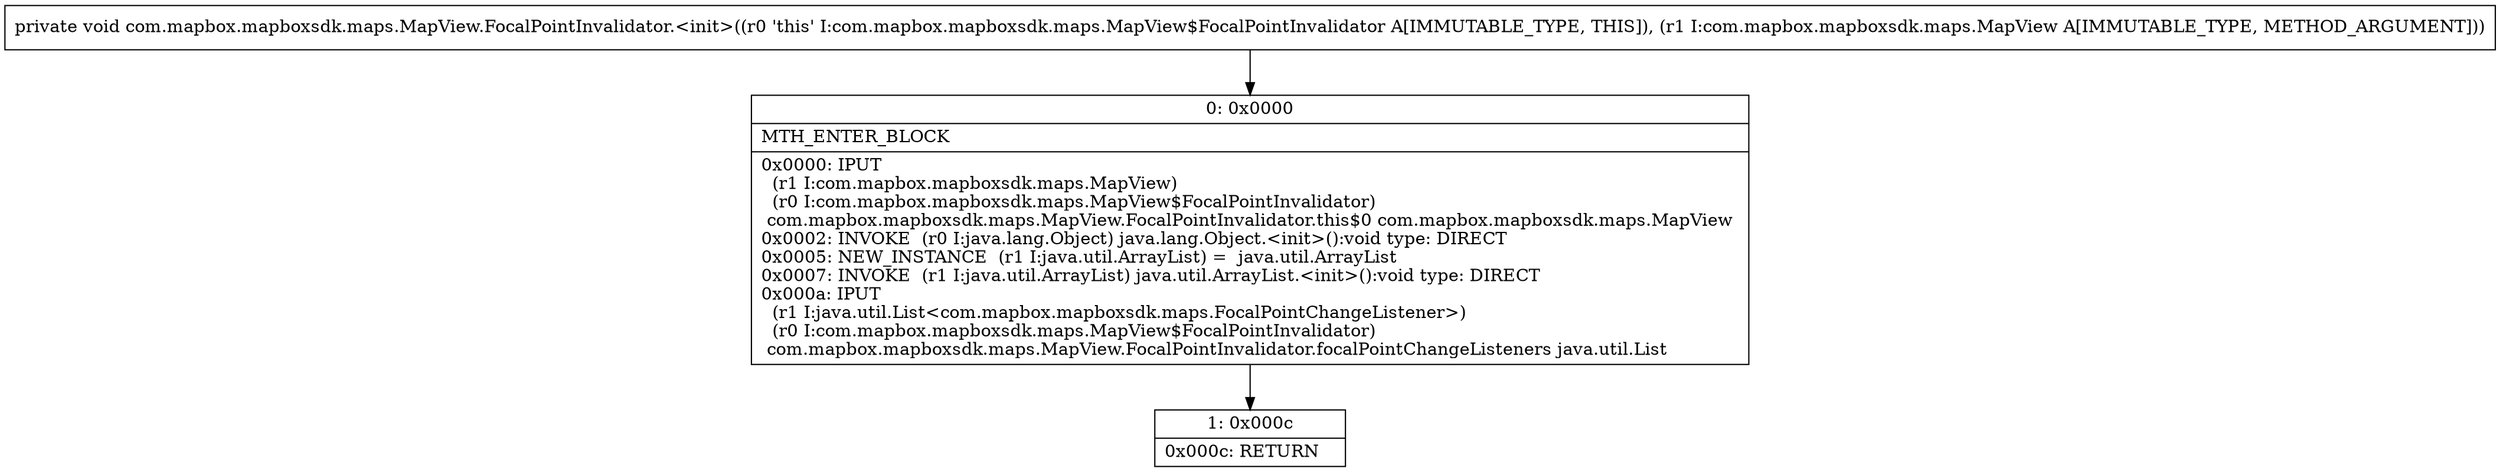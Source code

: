 digraph "CFG forcom.mapbox.mapboxsdk.maps.MapView.FocalPointInvalidator.\<init\>(Lcom\/mapbox\/mapboxsdk\/maps\/MapView;)V" {
Node_0 [shape=record,label="{0\:\ 0x0000|MTH_ENTER_BLOCK\l|0x0000: IPUT  \l  (r1 I:com.mapbox.mapboxsdk.maps.MapView)\l  (r0 I:com.mapbox.mapboxsdk.maps.MapView$FocalPointInvalidator)\l com.mapbox.mapboxsdk.maps.MapView.FocalPointInvalidator.this$0 com.mapbox.mapboxsdk.maps.MapView \l0x0002: INVOKE  (r0 I:java.lang.Object) java.lang.Object.\<init\>():void type: DIRECT \l0x0005: NEW_INSTANCE  (r1 I:java.util.ArrayList) =  java.util.ArrayList \l0x0007: INVOKE  (r1 I:java.util.ArrayList) java.util.ArrayList.\<init\>():void type: DIRECT \l0x000a: IPUT  \l  (r1 I:java.util.List\<com.mapbox.mapboxsdk.maps.FocalPointChangeListener\>)\l  (r0 I:com.mapbox.mapboxsdk.maps.MapView$FocalPointInvalidator)\l com.mapbox.mapboxsdk.maps.MapView.FocalPointInvalidator.focalPointChangeListeners java.util.List \l}"];
Node_1 [shape=record,label="{1\:\ 0x000c|0x000c: RETURN   \l}"];
MethodNode[shape=record,label="{private void com.mapbox.mapboxsdk.maps.MapView.FocalPointInvalidator.\<init\>((r0 'this' I:com.mapbox.mapboxsdk.maps.MapView$FocalPointInvalidator A[IMMUTABLE_TYPE, THIS]), (r1 I:com.mapbox.mapboxsdk.maps.MapView A[IMMUTABLE_TYPE, METHOD_ARGUMENT])) }"];
MethodNode -> Node_0;
Node_0 -> Node_1;
}

